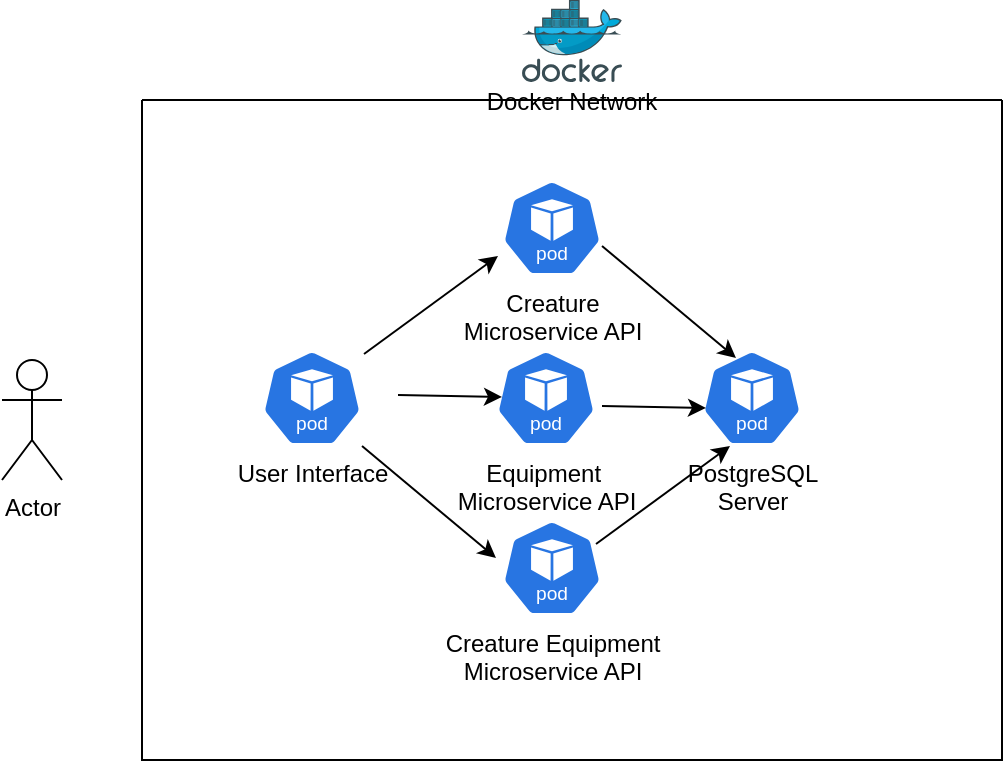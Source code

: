 <mxfile version="24.7.8">
  <diagram name="Page-1" id="weZT_-o-w4qTDfdc_eGJ">
    <mxGraphModel dx="1434" dy="746" grid="1" gridSize="10" guides="1" tooltips="1" connect="1" arrows="1" fold="1" page="1" pageScale="1" pageWidth="850" pageHeight="1100" math="0" shadow="0">
      <root>
        <mxCell id="0" />
        <mxCell id="1" parent="0" />
        <mxCell id="iVJSgZ408l3QPzTTGfji-1" value="Actor" style="shape=umlActor;verticalLabelPosition=bottom;verticalAlign=top;html=1;outlineConnect=0;" parent="1" vertex="1">
          <mxGeometry x="160" y="390" width="30" height="60" as="geometry" />
        </mxCell>
        <mxCell id="iVJSgZ408l3QPzTTGfji-2" value="Docker Network" style="swimlane;startSize=0;fontStyle=0" parent="1" vertex="1">
          <mxGeometry x="230" y="260" width="430" height="330" as="geometry" />
        </mxCell>
        <mxCell id="iVJSgZ408l3QPzTTGfji-5" value="User Interface" style="aspect=fixed;sketch=0;html=1;dashed=0;whitespace=wrap;verticalLabelPosition=bottom;verticalAlign=top;fillColor=#2875E2;strokeColor=#ffffff;points=[[0.005,0.63,0],[0.1,0.2,0],[0.9,0.2,0],[0.5,0,0],[0.995,0.63,0],[0.72,0.99,0],[0.5,1,0],[0.28,0.99,0]];shape=mxgraph.kubernetes.icon2;kubernetesLabel=1;prIcon=pod" parent="iVJSgZ408l3QPzTTGfji-2" vertex="1">
          <mxGeometry x="60" y="125" width="50" height="48" as="geometry" />
        </mxCell>
        <mxCell id="iVJSgZ408l3QPzTTGfji-7" value="Equipment&amp;nbsp;&lt;div&gt;Microservice API&lt;/div&gt;" style="aspect=fixed;sketch=0;html=1;dashed=0;whitespace=wrap;verticalLabelPosition=bottom;verticalAlign=top;fillColor=#2875E2;strokeColor=#ffffff;points=[[0.005,0.63,0],[0.1,0.2,0],[0.9,0.2,0],[0.5,0,0],[0.995,0.63,0],[0.72,0.99,0],[0.5,1,0],[0.28,0.99,0]];shape=mxgraph.kubernetes.icon2;kubernetesLabel=1;prIcon=pod" parent="iVJSgZ408l3QPzTTGfji-2" vertex="1">
          <mxGeometry x="177" y="125" width="50" height="48" as="geometry" />
        </mxCell>
        <mxCell id="iVJSgZ408l3QPzTTGfji-8" value="PostgreSQL&lt;div&gt;Server&lt;/div&gt;" style="aspect=fixed;sketch=0;html=1;dashed=0;whitespace=wrap;verticalLabelPosition=bottom;verticalAlign=top;fillColor=#2875E2;strokeColor=#ffffff;points=[[0.005,0.63,0],[0.1,0.2,0],[0.9,0.2,0],[0.5,0,0],[0.995,0.63,0],[0.72,0.99,0],[0.5,1,0],[0.28,0.99,0]];shape=mxgraph.kubernetes.icon2;kubernetesLabel=1;prIcon=pod" parent="iVJSgZ408l3QPzTTGfji-2" vertex="1">
          <mxGeometry x="280" y="125" width="50" height="48" as="geometry" />
        </mxCell>
        <mxCell id="iVJSgZ408l3QPzTTGfji-9" value="Creature&lt;div&gt;Microservice API&lt;/div&gt;" style="aspect=fixed;sketch=0;html=1;dashed=0;whitespace=wrap;verticalLabelPosition=bottom;verticalAlign=top;fillColor=#2875E2;strokeColor=#ffffff;points=[[0.005,0.63,0],[0.1,0.2,0],[0.9,0.2,0],[0.5,0,0],[0.995,0.63,0],[0.72,0.99,0],[0.5,1,0],[0.28,0.99,0]];shape=mxgraph.kubernetes.icon2;kubernetesLabel=1;prIcon=pod" parent="iVJSgZ408l3QPzTTGfji-2" vertex="1">
          <mxGeometry x="180" y="40" width="50" height="48" as="geometry" />
        </mxCell>
        <mxCell id="iVJSgZ408l3QPzTTGfji-12" value="Creature Equipment&lt;div&gt;Microservice API&lt;/div&gt;" style="aspect=fixed;sketch=0;html=1;dashed=0;whitespace=wrap;verticalLabelPosition=bottom;verticalAlign=top;fillColor=#2875E2;strokeColor=#ffffff;points=[[0.005,0.63,0],[0.1,0.2,0],[0.9,0.2,0],[0.5,0,0],[0.995,0.63,0],[0.72,0.99,0],[0.5,1,0],[0.28,0.99,0]];shape=mxgraph.kubernetes.icon2;kubernetesLabel=1;prIcon=pod" parent="iVJSgZ408l3QPzTTGfji-2" vertex="1">
          <mxGeometry x="180" y="210" width="50" height="48" as="geometry" />
        </mxCell>
        <mxCell id="iVJSgZ408l3QPzTTGfji-14" value="" style="endArrow=classic;html=1;rounded=0;entryX=-0.02;entryY=0.396;entryDx=0;entryDy=0;entryPerimeter=0;" parent="iVJSgZ408l3QPzTTGfji-2" edge="1">
          <mxGeometry width="50" height="50" relative="1" as="geometry">
            <mxPoint x="128" y="147.5" as="sourcePoint" />
            <mxPoint x="180" y="148.5" as="targetPoint" />
            <Array as="points">
              <mxPoint x="128" y="147.5" />
            </Array>
          </mxGeometry>
        </mxCell>
        <mxCell id="iVJSgZ408l3QPzTTGfji-17" value="" style="endArrow=classic;html=1;rounded=0;entryX=-0.04;entryY=0.792;entryDx=0;entryDy=0;entryPerimeter=0;exitX=0.76;exitY=0.042;exitDx=0;exitDy=0;exitPerimeter=0;" parent="iVJSgZ408l3QPzTTGfji-2" target="iVJSgZ408l3QPzTTGfji-9" edge="1">
          <mxGeometry width="50" height="50" relative="1" as="geometry">
            <mxPoint x="111" y="127.016" as="sourcePoint" />
            <mxPoint x="172" y="84.4" as="targetPoint" />
          </mxGeometry>
        </mxCell>
        <mxCell id="iVJSgZ408l3QPzTTGfji-19" value="" style="endArrow=classic;html=1;rounded=0;entryX=-0.04;entryY=0.792;entryDx=0;entryDy=0;entryPerimeter=0;exitX=0.76;exitY=0.042;exitDx=0;exitDy=0;exitPerimeter=0;" parent="iVJSgZ408l3QPzTTGfji-2" edge="1">
          <mxGeometry width="50" height="50" relative="1" as="geometry">
            <mxPoint x="227" y="222" as="sourcePoint" />
            <mxPoint x="294" y="173" as="targetPoint" />
          </mxGeometry>
        </mxCell>
        <mxCell id="iVJSgZ408l3QPzTTGfji-16" value="" style="endArrow=classic;html=1;rounded=0;entryX=-0.02;entryY=0.396;entryDx=0;entryDy=0;entryPerimeter=0;" parent="iVJSgZ408l3QPzTTGfji-2" edge="1">
          <mxGeometry width="50" height="50" relative="1" as="geometry">
            <mxPoint x="230" y="153" as="sourcePoint" />
            <mxPoint x="282" y="154" as="targetPoint" />
            <Array as="points">
              <mxPoint x="230" y="153" />
            </Array>
          </mxGeometry>
        </mxCell>
        <mxCell id="iVJSgZ408l3QPzTTGfji-18" value="" style="endArrow=classic;html=1;rounded=0;entryX=-0.06;entryY=0.396;entryDx=0;entryDy=0;entryPerimeter=0;exitX=0.76;exitY=0.042;exitDx=0;exitDy=0;exitPerimeter=0;" parent="iVJSgZ408l3QPzTTGfji-2" target="iVJSgZ408l3QPzTTGfji-12" edge="1">
          <mxGeometry width="50" height="50" relative="1" as="geometry">
            <mxPoint x="110" y="173" as="sourcePoint" />
            <mxPoint x="177" y="124" as="targetPoint" />
          </mxGeometry>
        </mxCell>
        <mxCell id="iVJSgZ408l3QPzTTGfji-20" value="" style="endArrow=classic;html=1;rounded=0;entryX=-0.06;entryY=0.396;entryDx=0;entryDy=0;entryPerimeter=0;exitX=0.76;exitY=0.042;exitDx=0;exitDy=0;exitPerimeter=0;" parent="iVJSgZ408l3QPzTTGfji-2" edge="1">
          <mxGeometry width="50" height="50" relative="1" as="geometry">
            <mxPoint x="230" y="73" as="sourcePoint" />
            <mxPoint x="297" y="129" as="targetPoint" />
          </mxGeometry>
        </mxCell>
        <mxCell id="iVJSgZ408l3QPzTTGfji-3" value="" style="image;sketch=0;aspect=fixed;html=1;points=[];align=center;fontSize=12;image=img/lib/mscae/Docker.svg;" parent="1" vertex="1">
          <mxGeometry x="420" y="210" width="50" height="41" as="geometry" />
        </mxCell>
      </root>
    </mxGraphModel>
  </diagram>
</mxfile>
